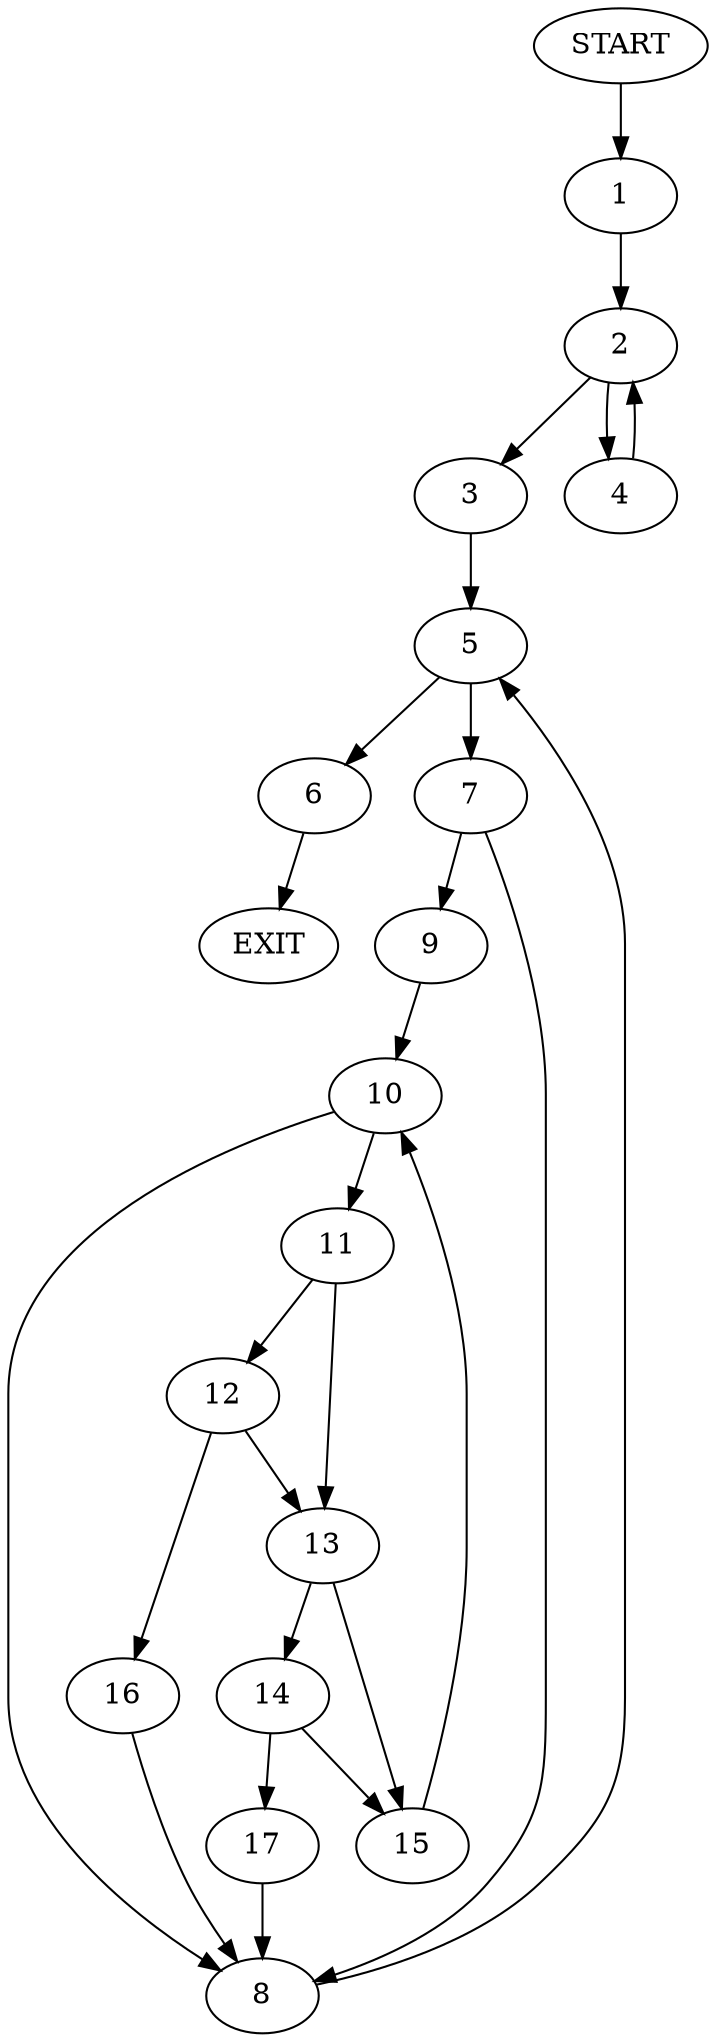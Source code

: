 digraph {
0 [label="START"]
18 [label="EXIT"]
0 -> 1
1 -> 2
2 -> 3
2 -> 4
3 -> 5
4 -> 2
5 -> 6
5 -> 7
7 -> 8
7 -> 9
6 -> 18
9 -> 10
8 -> 5
10 -> 11
10 -> 8
11 -> 12
11 -> 13
13 -> 14
13 -> 15
12 -> 13
12 -> 16
16 -> 8
14 -> 15
14 -> 17
15 -> 10
17 -> 8
}
